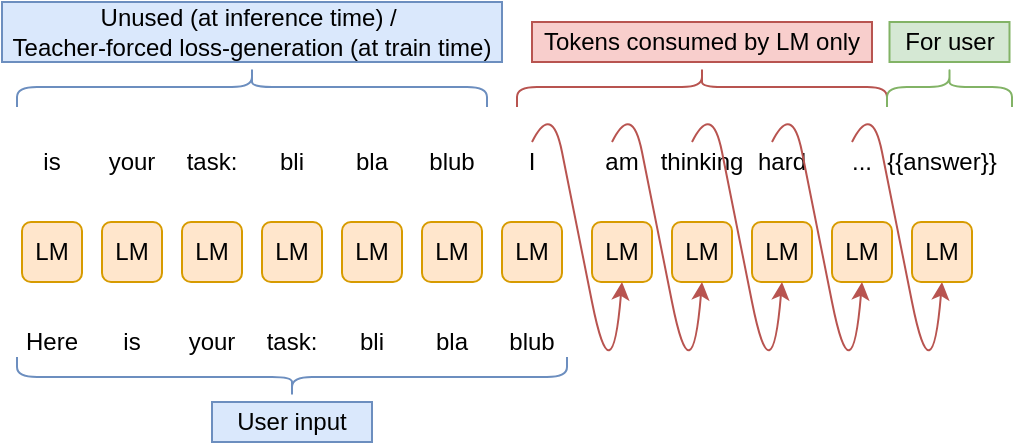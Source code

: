 <mxfile version="24.7.17">
  <diagram name="Seite-1" id="ADV3p05XcuWaM3Mnl3uW">
    <mxGraphModel dx="954" dy="674" grid="1" gridSize="10" guides="1" tooltips="1" connect="1" arrows="1" fold="1" page="1" pageScale="1" pageWidth="827" pageHeight="1169" math="0" shadow="0">
      <root>
        <mxCell id="0" />
        <mxCell id="1" parent="0" />
        <mxCell id="7N-W40z0HHN1jx3nb0FS-1" value="Here" style="text;html=1;align=center;verticalAlign=middle;whiteSpace=wrap;rounded=0;" parent="1" vertex="1">
          <mxGeometry x="50" y="350" width="40" height="20" as="geometry" />
        </mxCell>
        <mxCell id="7N-W40z0HHN1jx3nb0FS-2" value="LM" style="rounded=1;whiteSpace=wrap;html=1;fillColor=#ffe6cc;strokeColor=#d79b00;" parent="1" vertex="1">
          <mxGeometry x="55" y="300" width="30" height="30" as="geometry" />
        </mxCell>
        <mxCell id="7N-W40z0HHN1jx3nb0FS-3" value="is" style="text;html=1;align=center;verticalAlign=middle;whiteSpace=wrap;rounded=0;" parent="1" vertex="1">
          <mxGeometry x="90" y="350" width="40" height="20" as="geometry" />
        </mxCell>
        <mxCell id="7N-W40z0HHN1jx3nb0FS-4" value="LM" style="rounded=1;whiteSpace=wrap;html=1;fillColor=#ffe6cc;strokeColor=#d79b00;" parent="1" vertex="1">
          <mxGeometry x="95" y="300" width="30" height="30" as="geometry" />
        </mxCell>
        <mxCell id="7N-W40z0HHN1jx3nb0FS-5" value="your" style="text;html=1;align=center;verticalAlign=middle;whiteSpace=wrap;rounded=0;" parent="1" vertex="1">
          <mxGeometry x="130" y="350" width="40" height="20" as="geometry" />
        </mxCell>
        <mxCell id="7N-W40z0HHN1jx3nb0FS-6" value="LM" style="rounded=1;whiteSpace=wrap;html=1;fillColor=#ffe6cc;strokeColor=#d79b00;" parent="1" vertex="1">
          <mxGeometry x="135" y="300" width="30" height="30" as="geometry" />
        </mxCell>
        <mxCell id="7N-W40z0HHN1jx3nb0FS-7" value="task:&lt;span style=&quot;color: rgba(0, 0, 0, 0); font-family: monospace; font-size: 0px; text-align: start; text-wrap: nowrap;&quot;&gt;%3CmxGraphModel%3E%3Croot%3E%3CmxCell%20id%3D%220%22%2F%3E%3CmxCell%20id%3D%221%22%20parent%3D%220%22%2F%3E%3CmxCell%20id%3D%222%22%20value%3D%22Here%22%20style%3D%22text%3Bhtml%3D1%3Balign%3Dcenter%3BverticalAlign%3Dmiddle%3BwhiteSpace%3Dwrap%3Brounded%3D0%3B%22%20vertex%3D%221%22%20parent%3D%221%22%3E%3CmxGeometry%20x%3D%2290%22%20y%3D%22350%22%20width%3D%2240%22%20height%3D%2220%22%20as%3D%22geometry%22%2F%3E%3C%2FmxCell%3E%3CmxCell%20id%3D%223%22%20value%3D%22LM%22%20style%3D%22rounded%3D1%3BwhiteSpace%3Dwrap%3Bhtml%3D1%3B%22%20vertex%3D%221%22%20parent%3D%221%22%3E%3CmxGeometry%20x%3D%2295%22%20y%3D%22300%22%20width%3D%2230%22%20height%3D%2230%22%20as%3D%22geometry%22%2F%3E%3C%2FmxCell%3E%3C%2Froot%3E%3C%2FmxGraphModel%3E&lt;/span&gt;" style="text;html=1;align=center;verticalAlign=middle;whiteSpace=wrap;rounded=0;" parent="1" vertex="1">
          <mxGeometry x="170" y="350" width="40" height="20" as="geometry" />
        </mxCell>
        <mxCell id="7N-W40z0HHN1jx3nb0FS-8" value="LM" style="rounded=1;whiteSpace=wrap;html=1;fillColor=#ffe6cc;strokeColor=#d79b00;" parent="1" vertex="1">
          <mxGeometry x="175" y="300" width="30" height="30" as="geometry" />
        </mxCell>
        <mxCell id="7N-W40z0HHN1jx3nb0FS-9" value="bli" style="text;html=1;align=center;verticalAlign=middle;whiteSpace=wrap;rounded=0;" parent="1" vertex="1">
          <mxGeometry x="210" y="350" width="40" height="20" as="geometry" />
        </mxCell>
        <mxCell id="7N-W40z0HHN1jx3nb0FS-10" value="LM" style="rounded=1;whiteSpace=wrap;html=1;fillColor=#ffe6cc;strokeColor=#d79b00;" parent="1" vertex="1">
          <mxGeometry x="215" y="300" width="30" height="30" as="geometry" />
        </mxCell>
        <mxCell id="7N-W40z0HHN1jx3nb0FS-11" value="bla" style="text;html=1;align=center;verticalAlign=middle;whiteSpace=wrap;rounded=0;" parent="1" vertex="1">
          <mxGeometry x="250" y="350" width="40" height="20" as="geometry" />
        </mxCell>
        <mxCell id="7N-W40z0HHN1jx3nb0FS-12" value="LM" style="rounded=1;whiteSpace=wrap;html=1;fillColor=#ffe6cc;strokeColor=#d79b00;" parent="1" vertex="1">
          <mxGeometry x="255" y="300" width="30" height="30" as="geometry" />
        </mxCell>
        <mxCell id="7N-W40z0HHN1jx3nb0FS-13" value="blub" style="text;html=1;align=center;verticalAlign=middle;whiteSpace=wrap;rounded=0;" parent="1" vertex="1">
          <mxGeometry x="290" y="350" width="40" height="20" as="geometry" />
        </mxCell>
        <mxCell id="7N-W40z0HHN1jx3nb0FS-14" value="LM" style="rounded=1;whiteSpace=wrap;html=1;fillColor=#ffe6cc;strokeColor=#d79b00;" parent="1" vertex="1">
          <mxGeometry x="295" y="300" width="30" height="30" as="geometry" />
        </mxCell>
        <mxCell id="7N-W40z0HHN1jx3nb0FS-15" value="LM" style="rounded=1;whiteSpace=wrap;html=1;fillColor=#ffe6cc;strokeColor=#d79b00;" parent="1" vertex="1">
          <mxGeometry x="340" y="300" width="30" height="30" as="geometry" />
        </mxCell>
        <mxCell id="7N-W40z0HHN1jx3nb0FS-16" value="LM" style="rounded=1;whiteSpace=wrap;html=1;fillColor=#ffe6cc;strokeColor=#d79b00;" parent="1" vertex="1">
          <mxGeometry x="380" y="300" width="30" height="30" as="geometry" />
        </mxCell>
        <mxCell id="7N-W40z0HHN1jx3nb0FS-17" value="LM" style="rounded=1;whiteSpace=wrap;html=1;fillColor=#ffe6cc;strokeColor=#d79b00;" parent="1" vertex="1">
          <mxGeometry x="420" y="300" width="30" height="30" as="geometry" />
        </mxCell>
        <mxCell id="7N-W40z0HHN1jx3nb0FS-18" value="LM" style="rounded=1;whiteSpace=wrap;html=1;fillColor=#ffe6cc;strokeColor=#d79b00;" parent="1" vertex="1">
          <mxGeometry x="460" y="300" width="30" height="30" as="geometry" />
        </mxCell>
        <mxCell id="7N-W40z0HHN1jx3nb0FS-20" value="I" style="text;html=1;align=center;verticalAlign=middle;whiteSpace=wrap;rounded=0;" parent="1" vertex="1">
          <mxGeometry x="290" y="260" width="40" height="20" as="geometry" />
        </mxCell>
        <mxCell id="7N-W40z0HHN1jx3nb0FS-22" value="am" style="text;html=1;align=center;verticalAlign=middle;whiteSpace=wrap;rounded=0;" parent="1" vertex="1">
          <mxGeometry x="335" y="260" width="40" height="20" as="geometry" />
        </mxCell>
        <mxCell id="7N-W40z0HHN1jx3nb0FS-23" value="thinking" style="text;html=1;align=center;verticalAlign=middle;whiteSpace=wrap;rounded=0;" parent="1" vertex="1">
          <mxGeometry x="375" y="260" width="40" height="20" as="geometry" />
        </mxCell>
        <mxCell id="7N-W40z0HHN1jx3nb0FS-24" value="hard" style="text;html=1;align=center;verticalAlign=middle;whiteSpace=wrap;rounded=0;" parent="1" vertex="1">
          <mxGeometry x="415" y="260" width="40" height="20" as="geometry" />
        </mxCell>
        <mxCell id="7N-W40z0HHN1jx3nb0FS-25" value="..." style="text;html=1;align=center;verticalAlign=middle;whiteSpace=wrap;rounded=0;" parent="1" vertex="1">
          <mxGeometry x="455" y="260" width="40" height="20" as="geometry" />
        </mxCell>
        <mxCell id="7N-W40z0HHN1jx3nb0FS-27" value="" style="curved=1;endArrow=classic;html=1;rounded=0;exitX=0.5;exitY=0;exitDx=0;exitDy=0;entryX=0.5;entryY=1;entryDx=0;entryDy=0;fillColor=#f8cecc;strokeColor=#b85450;" parent="1" source="7N-W40z0HHN1jx3nb0FS-20" target="7N-W40z0HHN1jx3nb0FS-15" edge="1">
          <mxGeometry width="50" height="50" relative="1" as="geometry">
            <mxPoint x="390" y="370" as="sourcePoint" />
            <mxPoint x="440" y="320" as="targetPoint" />
            <Array as="points">
              <mxPoint x="320" y="240" />
              <mxPoint x="330" y="290" />
              <mxPoint x="350" y="390" />
            </Array>
          </mxGeometry>
        </mxCell>
        <mxCell id="7N-W40z0HHN1jx3nb0FS-28" value="" style="curved=1;endArrow=classic;html=1;rounded=0;exitX=0.5;exitY=0;exitDx=0;exitDy=0;entryX=0.5;entryY=1;entryDx=0;entryDy=0;fillColor=#f8cecc;strokeColor=#b85450;" parent="1" edge="1">
          <mxGeometry width="50" height="50" relative="1" as="geometry">
            <mxPoint x="350" y="260" as="sourcePoint" />
            <mxPoint x="395" y="330" as="targetPoint" />
            <Array as="points">
              <mxPoint x="360" y="240" />
              <mxPoint x="370" y="290" />
              <mxPoint x="390" y="390" />
            </Array>
          </mxGeometry>
        </mxCell>
        <mxCell id="7N-W40z0HHN1jx3nb0FS-29" value="" style="curved=1;endArrow=classic;html=1;rounded=0;exitX=0.5;exitY=0;exitDx=0;exitDy=0;entryX=0.5;entryY=1;entryDx=0;entryDy=0;fillColor=#f8cecc;strokeColor=#b85450;" parent="1" edge="1">
          <mxGeometry width="50" height="50" relative="1" as="geometry">
            <mxPoint x="390" y="260" as="sourcePoint" />
            <mxPoint x="435" y="330" as="targetPoint" />
            <Array as="points">
              <mxPoint x="400" y="240" />
              <mxPoint x="410" y="290" />
              <mxPoint x="430" y="390" />
            </Array>
          </mxGeometry>
        </mxCell>
        <mxCell id="7N-W40z0HHN1jx3nb0FS-30" value="" style="curved=1;endArrow=classic;html=1;rounded=0;exitX=0.5;exitY=0;exitDx=0;exitDy=0;entryX=0.5;entryY=1;entryDx=0;entryDy=0;fillColor=#f8cecc;strokeColor=#b85450;" parent="1" edge="1">
          <mxGeometry width="50" height="50" relative="1" as="geometry">
            <mxPoint x="430" y="260" as="sourcePoint" />
            <mxPoint x="475" y="330" as="targetPoint" />
            <Array as="points">
              <mxPoint x="440" y="240" />
              <mxPoint x="450" y="290" />
              <mxPoint x="470" y="390" />
            </Array>
          </mxGeometry>
        </mxCell>
        <mxCell id="7N-W40z0HHN1jx3nb0FS-31" value="" style="curved=1;endArrow=classic;html=1;rounded=0;exitX=0.5;exitY=0;exitDx=0;exitDy=0;entryX=0.5;entryY=1;entryDx=0;entryDy=0;fillColor=#f8cecc;strokeColor=#b85450;" parent="1" edge="1">
          <mxGeometry width="50" height="50" relative="1" as="geometry">
            <mxPoint x="470" y="260" as="sourcePoint" />
            <mxPoint x="515" y="330" as="targetPoint" />
            <Array as="points">
              <mxPoint x="480" y="240" />
              <mxPoint x="490" y="290" />
              <mxPoint x="510" y="390" />
            </Array>
          </mxGeometry>
        </mxCell>
        <mxCell id="7N-W40z0HHN1jx3nb0FS-32" value="" style="shape=curlyBracket;whiteSpace=wrap;html=1;rounded=1;flipH=1;labelPosition=right;verticalLabelPosition=middle;align=left;verticalAlign=middle;rotation=90;fillColor=#dae8fc;strokeColor=#6c8ebf;" parent="1" vertex="1">
          <mxGeometry x="180" y="240" width="20" height="275" as="geometry" />
        </mxCell>
        <mxCell id="7N-W40z0HHN1jx3nb0FS-33" value="User input" style="text;html=1;align=center;verticalAlign=middle;whiteSpace=wrap;rounded=0;fillColor=#dae8fc;strokeColor=#6c8ebf;" parent="1" vertex="1">
          <mxGeometry x="150" y="390" width="80" height="20" as="geometry" />
        </mxCell>
        <mxCell id="7N-W40z0HHN1jx3nb0FS-36" value="blub" style="text;html=1;align=center;verticalAlign=middle;whiteSpace=wrap;rounded=0;" parent="1" vertex="1">
          <mxGeometry x="250" y="260" width="40" height="20" as="geometry" />
        </mxCell>
        <mxCell id="7N-W40z0HHN1jx3nb0FS-37" value="bla" style="text;html=1;align=center;verticalAlign=middle;whiteSpace=wrap;rounded=0;" parent="1" vertex="1">
          <mxGeometry x="210" y="260" width="40" height="20" as="geometry" />
        </mxCell>
        <mxCell id="7N-W40z0HHN1jx3nb0FS-38" value="bli" style="text;html=1;align=center;verticalAlign=middle;whiteSpace=wrap;rounded=0;" parent="1" vertex="1">
          <mxGeometry x="170" y="260" width="40" height="20" as="geometry" />
        </mxCell>
        <mxCell id="7N-W40z0HHN1jx3nb0FS-39" value="task:" style="text;html=1;align=center;verticalAlign=middle;whiteSpace=wrap;rounded=0;" parent="1" vertex="1">
          <mxGeometry x="130" y="260" width="40" height="20" as="geometry" />
        </mxCell>
        <mxCell id="7N-W40z0HHN1jx3nb0FS-40" value="your" style="text;html=1;align=center;verticalAlign=middle;whiteSpace=wrap;rounded=0;" parent="1" vertex="1">
          <mxGeometry x="90" y="260" width="40" height="20" as="geometry" />
        </mxCell>
        <mxCell id="7N-W40z0HHN1jx3nb0FS-41" value="is" style="text;html=1;align=center;verticalAlign=middle;whiteSpace=wrap;rounded=0;" parent="1" vertex="1">
          <mxGeometry x="50" y="260" width="40" height="20" as="geometry" />
        </mxCell>
        <mxCell id="7N-W40z0HHN1jx3nb0FS-42" value="" style="shape=curlyBracket;whiteSpace=wrap;html=1;rounded=1;flipH=1;labelPosition=right;verticalLabelPosition=middle;align=left;verticalAlign=middle;rotation=-90;fillColor=#dae8fc;strokeColor=#6c8ebf;" parent="1" vertex="1">
          <mxGeometry x="160" y="115" width="20" height="235" as="geometry" />
        </mxCell>
        <mxCell id="7N-W40z0HHN1jx3nb0FS-43" value="Unused (at inference time)&amp;nbsp;&lt;span style=&quot;background-color: initial;&quot;&gt;/&amp;nbsp;&lt;/span&gt;&lt;div&gt;&lt;span style=&quot;background-color: initial;&quot;&gt;Teacher-forced loss-generation (at train time)&lt;/span&gt;&lt;/div&gt;" style="text;html=1;align=center;verticalAlign=middle;whiteSpace=wrap;rounded=0;fillColor=#dae8fc;strokeColor=#6c8ebf;" parent="1" vertex="1">
          <mxGeometry x="45" y="190" width="250" height="30" as="geometry" />
        </mxCell>
        <mxCell id="7N-W40z0HHN1jx3nb0FS-44" value="" style="shape=curlyBracket;whiteSpace=wrap;html=1;rounded=1;flipH=1;labelPosition=right;verticalLabelPosition=middle;align=left;verticalAlign=middle;rotation=-90;fillColor=#f8cecc;strokeColor=#b85450;" parent="1" vertex="1">
          <mxGeometry x="385" y="140" width="20" height="185" as="geometry" />
        </mxCell>
        <mxCell id="7N-W40z0HHN1jx3nb0FS-45" value="Tokens consumed by LM only" style="text;html=1;align=center;verticalAlign=middle;whiteSpace=wrap;rounded=0;fillColor=#f8cecc;strokeColor=#b85450;" parent="1" vertex="1">
          <mxGeometry x="310" y="200" width="170" height="20" as="geometry" />
        </mxCell>
        <mxCell id="7N-W40z0HHN1jx3nb0FS-86" value="LM" style="rounded=1;whiteSpace=wrap;html=1;fillColor=#ffe6cc;strokeColor=#d79b00;" parent="1" vertex="1">
          <mxGeometry x="500" y="300" width="30" height="30" as="geometry" />
        </mxCell>
        <mxCell id="7N-W40z0HHN1jx3nb0FS-87" value="{{answer}}" style="text;html=1;align=center;verticalAlign=middle;whiteSpace=wrap;rounded=0;" parent="1" vertex="1">
          <mxGeometry x="495" y="260" width="40" height="20" as="geometry" />
        </mxCell>
        <mxCell id="7N-W40z0HHN1jx3nb0FS-88" value="" style="shape=curlyBracket;whiteSpace=wrap;html=1;rounded=1;flipH=1;labelPosition=right;verticalLabelPosition=middle;align=left;verticalAlign=middle;rotation=-90;fillColor=#d5e8d4;strokeColor=#82b366;" parent="1" vertex="1">
          <mxGeometry x="508.75" y="201.25" width="20" height="62.5" as="geometry" />
        </mxCell>
        <mxCell id="7N-W40z0HHN1jx3nb0FS-89" value="For user" style="text;html=1;align=center;verticalAlign=middle;whiteSpace=wrap;rounded=0;fillColor=#d5e8d4;strokeColor=#82b366;" parent="1" vertex="1">
          <mxGeometry x="488.75" y="200" width="60" height="20" as="geometry" />
        </mxCell>
      </root>
    </mxGraphModel>
  </diagram>
</mxfile>
